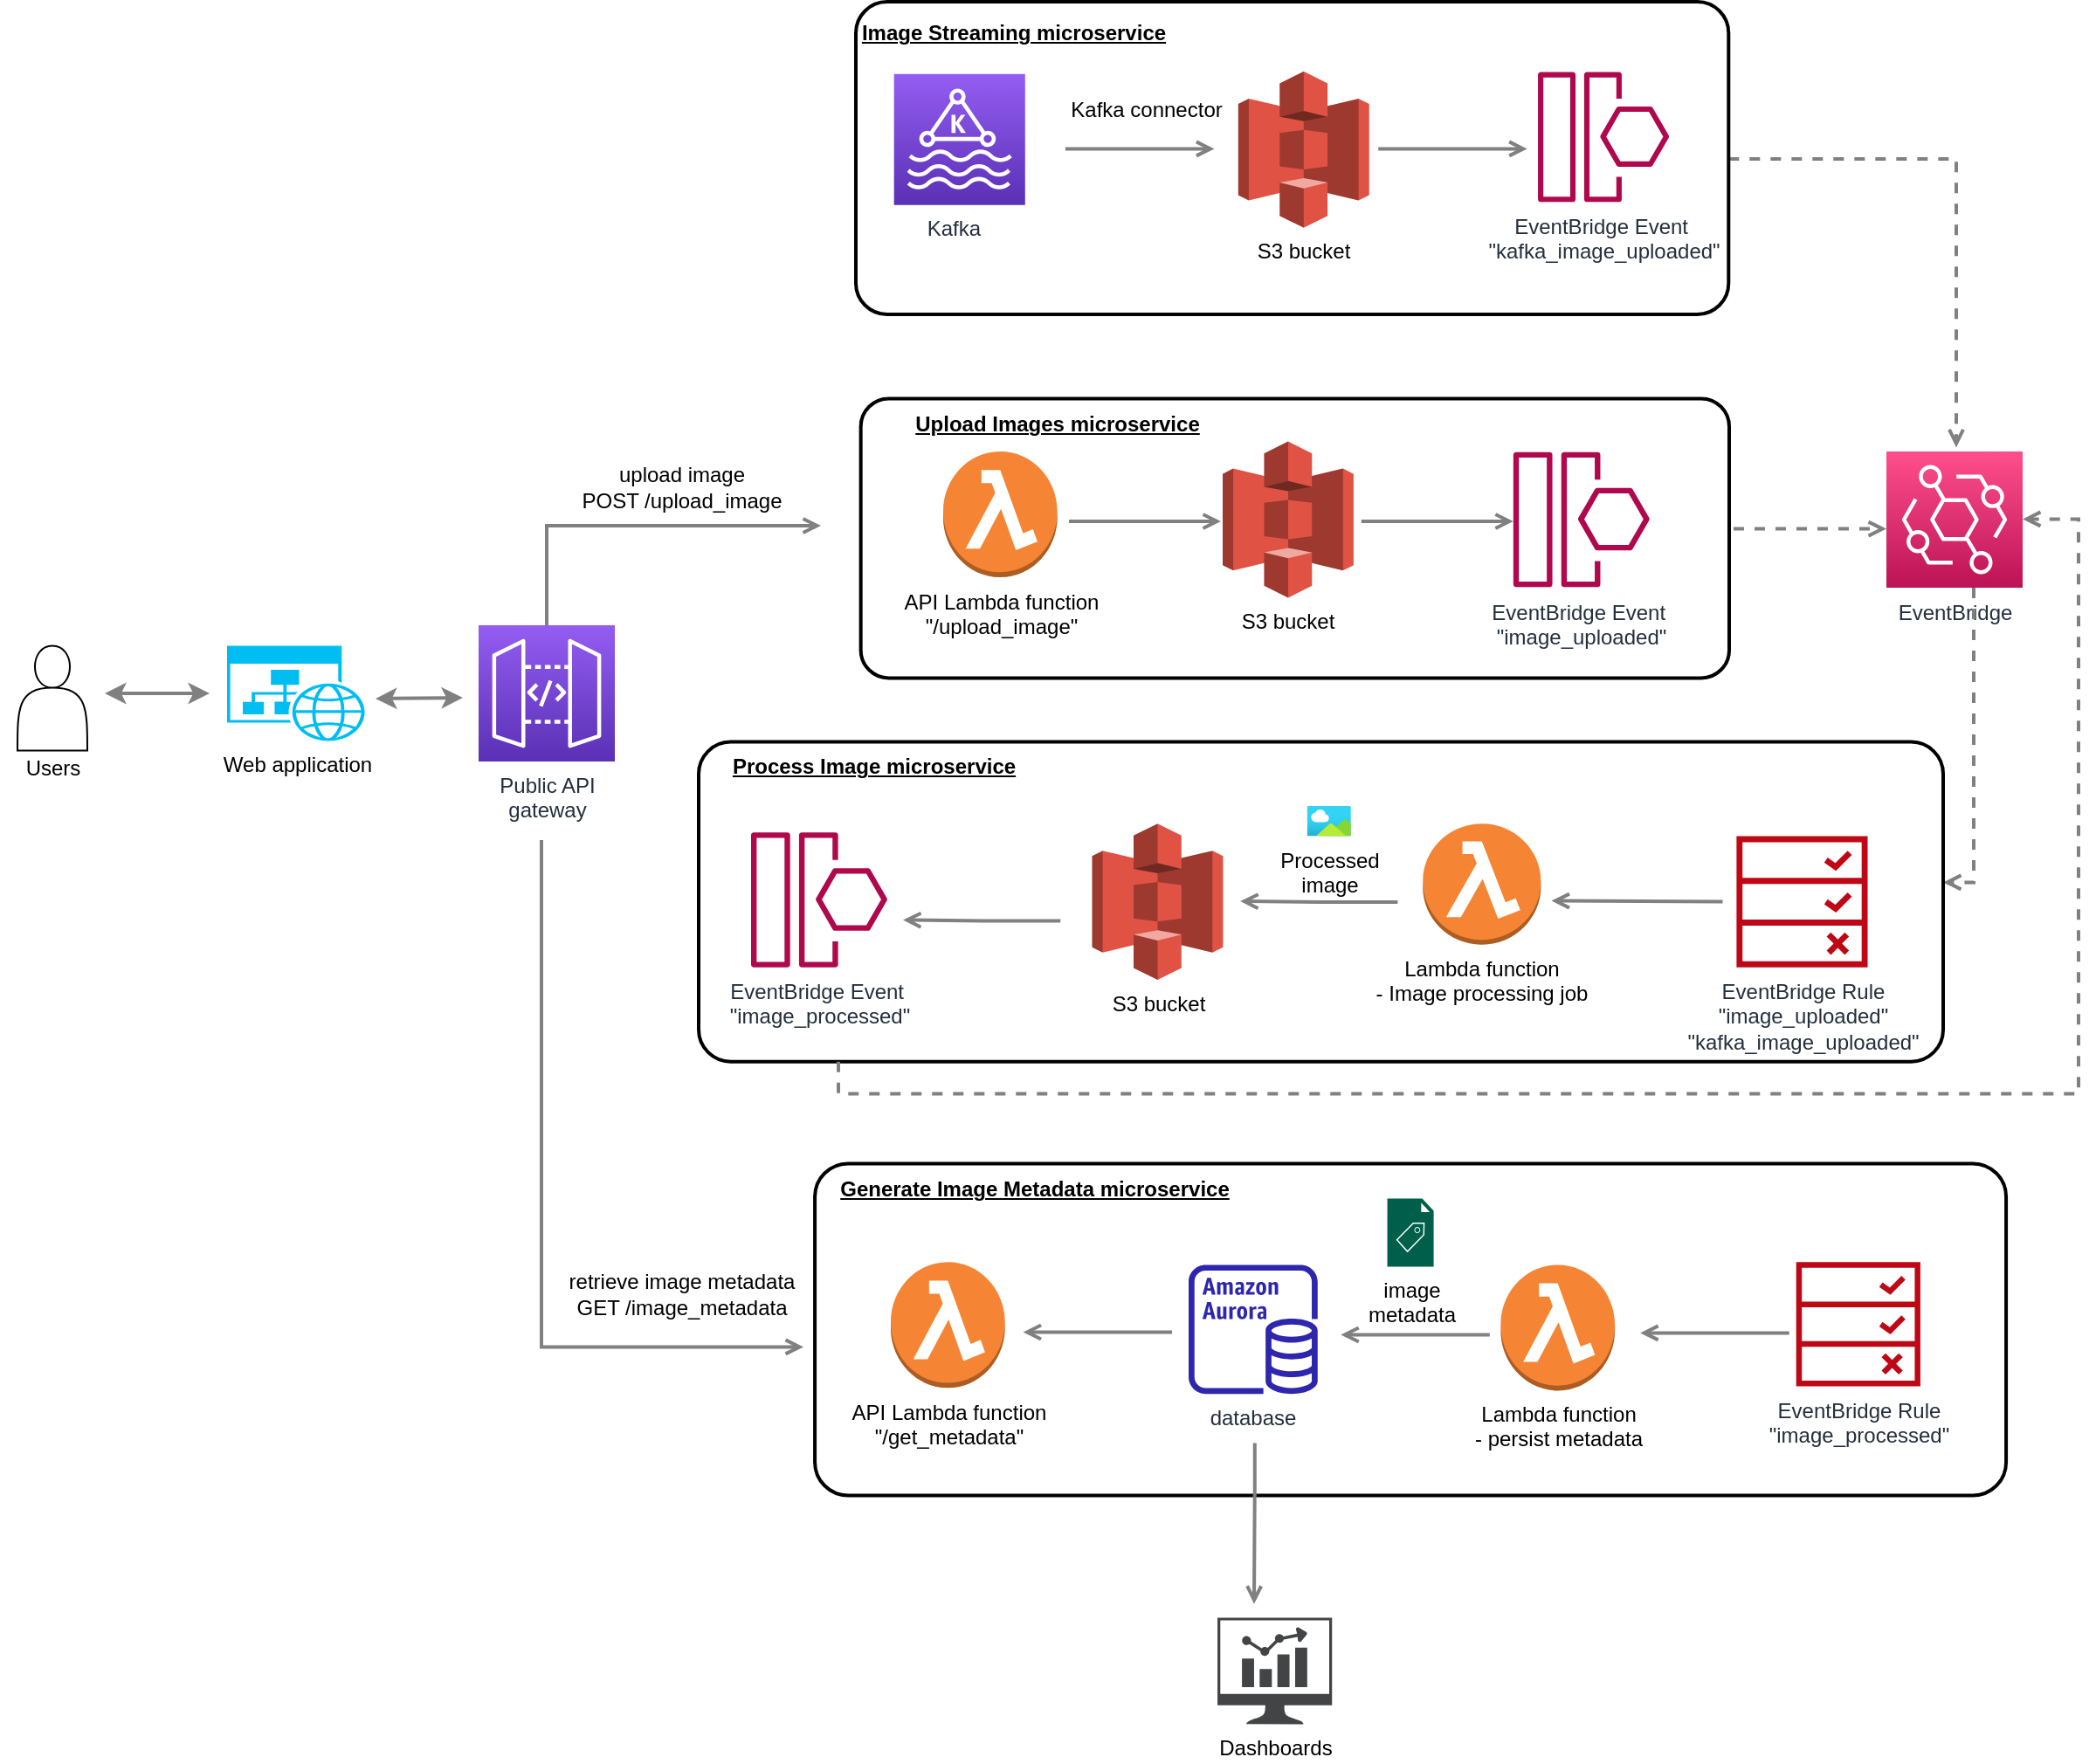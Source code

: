 <mxfile version="20.3.3" type="device"><diagram id="Ht1M8jgEwFfnCIfOTk4-" name="Page-1"><mxGraphModel dx="1809" dy="929" grid="1" gridSize="10" guides="1" tooltips="1" connect="1" arrows="1" fold="1" page="1" pageScale="1" pageWidth="1169" pageHeight="827" math="0" shadow="0"><root><mxCell id="0"/><mxCell id="1" parent="0"/><mxCell id="CTCkRZqmn6s19jPiayTr-5" value="Public API &lt;br&gt;gateway" style="sketch=0;points=[[0,0,0],[0.25,0,0],[0.5,0,0],[0.75,0,0],[1,0,0],[0,1,0],[0.25,1,0],[0.5,1,0],[0.75,1,0],[1,1,0],[0,0.25,0],[0,0.5,0],[0,0.75,0],[1,0.25,0],[1,0.5,0],[1,0.75,0]];outlineConnect=0;fontColor=#232F3E;gradientColor=#945DF2;gradientDirection=north;fillColor=#5A30B5;strokeColor=#ffffff;dashed=0;verticalLabelPosition=bottom;verticalAlign=top;align=center;html=1;fontSize=12;fontStyle=0;aspect=fixed;shape=mxgraph.aws4.resourceIcon;resIcon=mxgraph.aws4.api_gateway;" vertex="1" parent="1"><mxGeometry x="374" y="417" width="78" height="78" as="geometry"/></mxCell><mxCell id="CTCkRZqmn6s19jPiayTr-8" style="edgeStyle=orthogonalEdgeStyle;rounded=0;orthogonalLoop=1;jettySize=auto;html=1;startArrow=none;startFill=0;endArrow=open;endFill=0;strokeColor=#808080;strokeWidth=2;dashed=1;exitX=1.005;exitY=0.466;exitDx=0;exitDy=0;exitPerimeter=0;" edge="1" parent="1" source="CTCkRZqmn6s19jPiayTr-68" target="CTCkRZqmn6s19jPiayTr-94"><mxGeometry relative="1" as="geometry"><mxPoint x="1110.003" y="358.5" as="sourcePoint"/><mxPoint x="1215.01" y="358.5" as="targetPoint"/><Array as="points"><mxPoint x="1120" y="362.19"/><mxPoint x="1120" y="362.19"/></Array></mxGeometry></mxCell><mxCell id="CTCkRZqmn6s19jPiayTr-14" style="edgeStyle=orthogonalEdgeStyle;rounded=0;orthogonalLoop=1;jettySize=auto;html=1;startArrow=none;startFill=0;endArrow=open;endFill=0;strokeColor=#808080;strokeWidth=2;exitX=0.5;exitY=0;exitDx=0;exitDy=0;exitPerimeter=0;" edge="1" parent="1" source="CTCkRZqmn6s19jPiayTr-5"><mxGeometry relative="1" as="geometry"><mxPoint x="420" y="400" as="sourcePoint"/><mxPoint x="570" y="360" as="targetPoint"/><Array as="points"><mxPoint x="413" y="360"/></Array></mxGeometry></mxCell><mxCell id="CTCkRZqmn6s19jPiayTr-15" value="retrieve image metadata&lt;br&gt;GET /image_metadata" style="text;html=1;align=center;verticalAlign=middle;resizable=0;points=[];autosize=1;strokeColor=none;fillColor=none;" vertex="1" parent="1"><mxGeometry x="415" y="780" width="150" height="40" as="geometry"/></mxCell><mxCell id="CTCkRZqmn6s19jPiayTr-27" style="edgeStyle=orthogonalEdgeStyle;rounded=0;orthogonalLoop=1;jettySize=auto;html=1;startArrow=none;startFill=0;endArrow=open;endFill=0;strokeColor=#808080;strokeWidth=2;" edge="1" parent="1"><mxGeometry relative="1" as="geometry"><mxPoint x="410" y="540" as="sourcePoint"/><mxPoint x="560" y="830.19" as="targetPoint"/><Array as="points"><mxPoint x="410" y="830.19"/></Array></mxGeometry></mxCell><mxCell id="CTCkRZqmn6s19jPiayTr-32" value="Dashboards" style="sketch=0;pointerEvents=1;shadow=0;dashed=0;html=1;strokeColor=none;fillColor=#434445;aspect=fixed;labelPosition=center;verticalLabelPosition=bottom;verticalAlign=top;align=center;outlineConnect=0;shape=mxgraph.vvd.nsx_dashboard;" vertex="1" parent="1"><mxGeometry x="797.03" y="985.19" width="65.59" height="61" as="geometry"/></mxCell><mxCell id="CTCkRZqmn6s19jPiayTr-52" value="upload image&lt;br&gt;POST /upload_image" style="text;html=1;align=center;verticalAlign=middle;resizable=0;points=[];autosize=1;strokeColor=none;fillColor=none;" vertex="1" parent="1"><mxGeometry x="420" y="317.5" width="140" height="40" as="geometry"/></mxCell><mxCell id="CTCkRZqmn6s19jPiayTr-53" value="Web application" style="verticalLabelPosition=bottom;html=1;verticalAlign=top;align=center;strokeColor=none;fillColor=#00BEF2;shape=mxgraph.azure.website_generic;pointerEvents=1;" vertex="1" parent="1"><mxGeometry x="230" y="428.76" width="80" height="54.48" as="geometry"/></mxCell><mxCell id="CTCkRZqmn6s19jPiayTr-55" value="" style="group" vertex="1" connectable="0" parent="1"><mxGeometry x="100" y="428.76" width="60" height="85.65" as="geometry"/></mxCell><mxCell id="CTCkRZqmn6s19jPiayTr-1" value="" style="shape=actor;whiteSpace=wrap;html=1;" vertex="1" parent="CTCkRZqmn6s19jPiayTr-55"><mxGeometry x="10" width="40" height="60" as="geometry"/></mxCell><mxCell id="CTCkRZqmn6s19jPiayTr-26" value="Users" style="text;html=1;align=center;verticalAlign=middle;resizable=0;points=[];autosize=1;strokeColor=none;fillColor=none;" vertex="1" parent="CTCkRZqmn6s19jPiayTr-55"><mxGeometry x="5" y="55.65" width="50" height="30" as="geometry"/></mxCell><mxCell id="CTCkRZqmn6s19jPiayTr-92" value="" style="endArrow=classic;startArrow=classic;html=1;rounded=0;strokeColor=#808080;strokeWidth=2;fontColor=#000000;" edge="1" parent="1"><mxGeometry width="50" height="50" relative="1" as="geometry"><mxPoint x="160" y="456" as="sourcePoint"/><mxPoint x="220" y="456" as="targetPoint"/></mxGeometry></mxCell><mxCell id="CTCkRZqmn6s19jPiayTr-93" value="" style="endArrow=classic;startArrow=classic;html=1;rounded=0;strokeColor=#808080;strokeWidth=2;fontColor=#000000;" edge="1" parent="1"><mxGeometry width="50" height="50" relative="1" as="geometry"><mxPoint x="315" y="459" as="sourcePoint"/><mxPoint x="365" y="458.5" as="targetPoint"/></mxGeometry></mxCell><mxCell id="CTCkRZqmn6s19jPiayTr-94" value="EventBridge" style="sketch=0;points=[[0,0,0],[0.25,0,0],[0.5,0,0],[0.75,0,0],[1,0,0],[0,1,0],[0.25,1,0],[0.5,1,0],[0.75,1,0],[1,1,0],[0,0.25,0],[0,0.5,0],[0,0.75,0],[1,0.25,0],[1,0.5,0],[1,0.75,0]];outlineConnect=0;fontColor=#232F3E;gradientColor=#FF4F8B;gradientDirection=north;fillColor=#BC1356;strokeColor=#ffffff;dashed=0;verticalLabelPosition=bottom;verticalAlign=top;align=center;html=1;fontSize=12;fontStyle=0;aspect=fixed;shape=mxgraph.aws4.resourceIcon;resIcon=mxgraph.aws4.eventbridge;" vertex="1" parent="1"><mxGeometry x="1180" y="317.5" width="78" height="78" as="geometry"/></mxCell><mxCell id="CTCkRZqmn6s19jPiayTr-106" style="edgeStyle=orthogonalEdgeStyle;rounded=0;orthogonalLoop=1;jettySize=auto;html=1;startArrow=none;startFill=0;endArrow=open;endFill=0;strokeColor=#808080;strokeWidth=2;dashed=1;" edge="1" parent="1"><mxGeometry relative="1" as="geometry"><mxPoint x="1089.66" y="150" as="sourcePoint"/><mxPoint x="1220" y="315.19" as="targetPoint"/><Array as="points"><mxPoint x="1220" y="150.19"/><mxPoint x="1220" y="310.19"/></Array></mxGeometry></mxCell><mxCell id="CTCkRZqmn6s19jPiayTr-137" style="edgeStyle=orthogonalEdgeStyle;rounded=0;orthogonalLoop=1;jettySize=auto;html=1;startArrow=none;startFill=0;endArrow=open;endFill=0;strokeColor=#808080;strokeWidth=2;dashed=1;" edge="1" parent="1" source="CTCkRZqmn6s19jPiayTr-94" target="CTCkRZqmn6s19jPiayTr-128"><mxGeometry relative="1" as="geometry"><mxPoint x="1118" y="483.5" as="sourcePoint"/><mxPoint x="1220" y="564" as="targetPoint"/><Array as="points"><mxPoint x="1230" y="564.19"/></Array></mxGeometry></mxCell><mxCell id="CTCkRZqmn6s19jPiayTr-139" value="" style="group" vertex="1" connectable="0" parent="1"><mxGeometry x="579.996" y="60.003" width="499.663" height="178.981" as="geometry"/></mxCell><mxCell id="CTCkRZqmn6s19jPiayTr-103" value="&lt;u&gt;Image Streaming microservice&lt;/u&gt;" style="text;html=1;align=center;verticalAlign=middle;resizable=0;points=[];autosize=1;strokeColor=none;fillColor=none;fontStyle=1" vertex="1" parent="CTCkRZqmn6s19jPiayTr-139"><mxGeometry y="2.887" width="200" height="30" as="geometry"/></mxCell><mxCell id="CTCkRZqmn6s19jPiayTr-18" value="Kafka&amp;nbsp;&amp;nbsp;" style="sketch=0;points=[[0,0,0],[0.25,0,0],[0.5,0,0],[0.75,0,0],[1,0,0],[0,1,0],[0.25,1,0],[0.5,1,0],[0.75,1,0],[1,1,0],[0,0.25,0],[0,0.5,0],[0,0.75,0],[1,0.25,0],[1,0.5,0],[1,0.75,0]];outlineConnect=0;fontColor=#232F3E;gradientColor=#945DF2;gradientDirection=north;fillColor=#5A30B5;strokeColor=#ffffff;dashed=0;verticalLabelPosition=bottom;verticalAlign=top;align=center;html=1;fontSize=12;fontStyle=0;aspect=fixed;shape=mxgraph.aws4.resourceIcon;resIcon=mxgraph.aws4.managed_streaming_for_kafka;" vertex="1" parent="CTCkRZqmn6s19jPiayTr-139"><mxGeometry x="31.842" y="41.377" width="75.057" height="75.057" as="geometry"/></mxCell><mxCell id="CTCkRZqmn6s19jPiayTr-99" style="edgeStyle=orthogonalEdgeStyle;rounded=0;orthogonalLoop=1;jettySize=auto;html=1;startArrow=none;startFill=0;endArrow=open;endFill=0;strokeColor=#808080;strokeWidth=2;" edge="1" parent="CTCkRZqmn6s19jPiayTr-139"><mxGeometry relative="1" as="geometry"><mxPoint x="129.975" y="84.198" as="sourcePoint"/><mxPoint x="215.218" y="84.198" as="targetPoint"/></mxGeometry></mxCell><mxCell id="CTCkRZqmn6s19jPiayTr-100" value="S3 bucket" style="outlineConnect=0;dashed=0;verticalLabelPosition=bottom;verticalAlign=top;align=center;html=1;shape=mxgraph.aws3.s3;fillColor=#E05243;gradientColor=none;" vertex="1" parent="CTCkRZqmn6s19jPiayTr-139"><mxGeometry x="228.925" y="39.934" width="74.949" height="89.491" as="geometry"/></mxCell><mxCell id="CTCkRZqmn6s19jPiayTr-101" value="Kafka connector" style="text;html=1;align=center;verticalAlign=middle;resizable=0;points=[];autosize=1;strokeColor=none;fillColor=none;" vertex="1" parent="CTCkRZqmn6s19jPiayTr-139"><mxGeometry x="121.154" y="47.151" width="110" height="30" as="geometry"/></mxCell><mxCell id="CTCkRZqmn6s19jPiayTr-107" value="EventBridge Event&amp;nbsp;&lt;br&gt;&quot;kafka_image_uploaded&quot;" style="sketch=0;outlineConnect=0;fontColor=#232F3E;gradientColor=none;fillColor=#B0084D;strokeColor=none;dashed=0;verticalLabelPosition=bottom;verticalAlign=top;align=center;html=1;fontSize=12;fontStyle=0;aspect=fixed;pointerEvents=1;shape=mxgraph.aws4.event_resource;" vertex="1" parent="CTCkRZqmn6s19jPiayTr-139"><mxGeometry x="400.534" y="39.934" width="75.057" height="75.057" as="geometry"/></mxCell><mxCell id="CTCkRZqmn6s19jPiayTr-108" style="edgeStyle=orthogonalEdgeStyle;rounded=0;orthogonalLoop=1;jettySize=auto;html=1;startArrow=none;startFill=0;endArrow=open;endFill=0;strokeColor=#808080;strokeWidth=2;" edge="1" parent="CTCkRZqmn6s19jPiayTr-139"><mxGeometry relative="1" as="geometry"><mxPoint x="309.099" y="84.198" as="sourcePoint"/><mxPoint x="394.342" y="84.198" as="targetPoint"/></mxGeometry></mxCell><mxCell id="CTCkRZqmn6s19jPiayTr-102" value="" style="rounded=1;arcSize=10;dashed=0;fillColor=none;gradientColor=none;strokeWidth=2;" vertex="1" parent="CTCkRZqmn6s19jPiayTr-139"><mxGeometry x="10.001" y="8.882e-16" width="499.662" height="178.981" as="geometry"/></mxCell><mxCell id="CTCkRZqmn6s19jPiayTr-141" value="EventBridge Event&amp;nbsp;&lt;br&gt;&quot;image_processed&quot;" style="sketch=0;outlineConnect=0;fontColor=#232F3E;gradientColor=none;fillColor=#B0084D;strokeColor=none;dashed=0;verticalLabelPosition=bottom;verticalAlign=top;align=center;html=1;fontSize=12;fontStyle=0;aspect=fixed;pointerEvents=1;shape=mxgraph.aws4.event_resource;" vertex="1" parent="1"><mxGeometry x="530" y="535.24" width="78" height="78" as="geometry"/></mxCell><mxCell id="CTCkRZqmn6s19jPiayTr-148" style="edgeStyle=orthogonalEdgeStyle;rounded=0;orthogonalLoop=1;jettySize=auto;html=1;startArrow=none;startFill=0;endArrow=open;endFill=0;strokeColor=#808080;strokeWidth=2;" edge="1" parent="1"><mxGeometry relative="1" as="geometry"><mxPoint x="707.131" y="586.242" as="sourcePoint"/><mxPoint x="616.996" y="585.761" as="targetPoint"/><Array as="points"><mxPoint x="662.064" y="586.242"/></Array></mxGeometry></mxCell><mxCell id="CTCkRZqmn6s19jPiayTr-196" value="" style="group" vertex="1" connectable="0" parent="1"><mxGeometry x="500.002" y="483.242" width="712.51" height="200.003" as="geometry"/></mxCell><mxCell id="CTCkRZqmn6s19jPiayTr-127" value="&lt;u&gt;Process Image microservice&lt;/u&gt;" style="text;html=1;align=center;verticalAlign=middle;resizable=0;points=[];autosize=1;strokeColor=none;fillColor=none;fontStyle=1" vertex="1" parent="CTCkRZqmn6s19jPiayTr-196"><mxGeometry x="5.264" width="190" height="30" as="geometry"/></mxCell><mxCell id="CTCkRZqmn6s19jPiayTr-138" value="" style="group" vertex="1" connectable="0" parent="CTCkRZqmn6s19jPiayTr-196"><mxGeometry x="192.51" y="30.003" width="520.0" height="170" as="geometry"/></mxCell><mxCell id="CTCkRZqmn6s19jPiayTr-12" value="Lambda function&lt;br&gt;- Image processing job" style="outlineConnect=0;dashed=0;verticalLabelPosition=bottom;verticalAlign=top;align=center;html=1;shape=mxgraph.aws3.lambda_function;fillColor=#F58534;gradientColor=none;" vertex="1" parent="CTCkRZqmn6s19jPiayTr-138"><mxGeometry x="222.106" y="17.323" width="67.601" height="69.283" as="geometry"/></mxCell><mxCell id="CTCkRZqmn6s19jPiayTr-50" value="Processed &lt;br&gt;image" style="aspect=fixed;html=1;points=[];align=center;image;fontSize=12;image=img/lib/azure2/general/Image.svg;" vertex="1" parent="CTCkRZqmn6s19jPiayTr-138"><mxGeometry x="155.758" y="7.22" width="25.192" height="17.321" as="geometry"/></mxCell><mxCell id="CTCkRZqmn6s19jPiayTr-79" value="S3 bucket" style="outlineConnect=0;dashed=0;verticalLabelPosition=bottom;verticalAlign=top;align=center;html=1;shape=mxgraph.aws3.s3;fillColor=#E05243;gradientColor=none;" vertex="1" parent="CTCkRZqmn6s19jPiayTr-138"><mxGeometry x="32.76" y="17.324" width="74.949" height="89.491" as="geometry"/></mxCell><mxCell id="CTCkRZqmn6s19jPiayTr-130" style="edgeStyle=orthogonalEdgeStyle;rounded=0;orthogonalLoop=1;jettySize=auto;html=1;startArrow=none;startFill=0;endArrow=open;endFill=0;strokeColor=#808080;strokeWidth=2;" edge="1" parent="CTCkRZqmn6s19jPiayTr-138"><mxGeometry relative="1" as="geometry"><mxPoint x="385.897" y="61.999" as="sourcePoint"/><mxPoint x="295.762" y="61.518" as="targetPoint"/><Array as="points"><mxPoint x="393.735" y="61.518"/></Array></mxGeometry></mxCell><mxCell id="CTCkRZqmn6s19jPiayTr-131" value="EventBridge Rule&lt;br style=&quot;--tw-translate-x:0; --tw-translate-y:0; --tw-rotate:0; --tw-skew-x:0; --tw-skew-y:0; --tw-scale-x:1; --tw-scale-y:1; --tw-pan-x: ; --tw-pan-y: ; --tw-pinch-zoom: ; --tw-scroll-snap-strictness:proximity; --tw-ordinal: ; --tw-slashed-zero: ; --tw-numeric-figure: ; --tw-numeric-spacing: ; --tw-numeric-fraction: ; --tw-ring-inset: ; --tw-ring-offset-width:0px; --tw-ring-offset-color:#fff; --tw-ring-color:rgb(59 130 246 / 0.5); --tw-ring-offset-shadow:0 0 #0000; --tw-ring-shadow:0 0 #0000; --tw-shadow:0 0 #0000; --tw-shadow-colored:0 0 #0000; --tw-blur: ; --tw-brightness: ; --tw-contrast: ; --tw-grayscale: ; --tw-hue-rotate: ; --tw-invert: ; --tw-saturate: ; --tw-sepia: ; --tw-drop-shadow: ; --tw-backdrop-blur: ; --tw-backdrop-brightness: ; --tw-backdrop-contrast: ; --tw-backdrop-grayscale: ; --tw-backdrop-hue-rotate: ; --tw-backdrop-invert: ; --tw-backdrop-opacity: ; --tw-backdrop-saturate: ; --tw-backdrop-sepia: ;&quot;&gt;&quot;image_uploaded&quot;&lt;br&gt;&quot;kafka_image_uploaded&quot;" style="sketch=0;outlineConnect=0;fontColor=#232F3E;gradientColor=none;fillColor=#BF0816;strokeColor=none;dashed=0;verticalLabelPosition=bottom;verticalAlign=top;align=center;html=1;fontSize=12;fontStyle=0;aspect=fixed;pointerEvents=1;shape=mxgraph.aws4.waf_rule;" vertex="1" parent="CTCkRZqmn6s19jPiayTr-138"><mxGeometry x="401.689" y="24.538" width="75.057" height="75.057" as="geometry"/></mxCell><mxCell id="CTCkRZqmn6s19jPiayTr-133" style="edgeStyle=orthogonalEdgeStyle;rounded=0;orthogonalLoop=1;jettySize=auto;html=1;startArrow=none;startFill=0;endArrow=open;endFill=0;strokeColor=#808080;strokeWidth=2;" edge="1" parent="CTCkRZqmn6s19jPiayTr-138"><mxGeometry relative="1" as="geometry"><mxPoint x="207.7" y="62.217" as="sourcePoint"/><mxPoint x="117.565" y="61.736" as="targetPoint"/><Array as="points"><mxPoint x="162.632" y="62.217"/></Array></mxGeometry></mxCell><mxCell id="CTCkRZqmn6s19jPiayTr-128" value="" style="rounded=1;arcSize=10;dashed=0;fillColor=none;gradientColor=none;strokeWidth=2;" vertex="1" parent="CTCkRZqmn6s19jPiayTr-138"><mxGeometry x="-192.51" y="-29.45" width="712.51" height="183.04" as="geometry"/></mxCell><mxCell id="CTCkRZqmn6s19jPiayTr-121" value="" style="group" vertex="1" connectable="0" parent="1"><mxGeometry x="610" y="287.19" width="480" height="162" as="geometry"/></mxCell><mxCell id="CTCkRZqmn6s19jPiayTr-120" value="&lt;u&gt;Upload Images microservice&lt;/u&gt;" style="text;html=1;align=center;verticalAlign=middle;resizable=0;points=[];autosize=1;strokeColor=none;fillColor=none;fontStyle=1" vertex="1" parent="CTCkRZqmn6s19jPiayTr-121"><mxGeometry width="190" height="30" as="geometry"/></mxCell><mxCell id="CTCkRZqmn6s19jPiayTr-68" value="" style="rounded=1;arcSize=10;dashed=0;fillColor=none;gradientColor=none;strokeWidth=2;" vertex="1" parent="CTCkRZqmn6s19jPiayTr-121"><mxGeometry x="-17.17" width="497.17" height="160" as="geometry"/></mxCell><mxCell id="CTCkRZqmn6s19jPiayTr-152" style="edgeStyle=orthogonalEdgeStyle;rounded=0;orthogonalLoop=1;jettySize=auto;html=1;startArrow=none;startFill=0;endArrow=open;endFill=0;strokeColor=#808080;strokeWidth=2;dashed=1;" edge="1" parent="1" source="CTCkRZqmn6s19jPiayTr-128" target="CTCkRZqmn6s19jPiayTr-94"><mxGeometry relative="1" as="geometry"><mxPoint x="540" y="720" as="sourcePoint"/><mxPoint x="1390" y="707" as="targetPoint"/><Array as="points"><mxPoint x="580" y="685.19"/><mxPoint x="1290" y="685.19"/><mxPoint x="1290" y="356.19"/></Array></mxGeometry></mxCell><mxCell id="CTCkRZqmn6s19jPiayTr-164" value="" style="group" vertex="1" connectable="0" parent="1"><mxGeometry x="610" y="725.19" width="682" height="190" as="geometry"/></mxCell><mxCell id="CTCkRZqmn6s19jPiayTr-38" value="Lambda function&lt;br&gt;- persist metadata" style="outlineConnect=0;dashed=0;verticalLabelPosition=bottom;verticalAlign=top;align=center;html=1;shape=mxgraph.aws3.lambda_function;fillColor=#F58534;gradientColor=none;" vertex="1" parent="CTCkRZqmn6s19jPiayTr-164"><mxGeometry x="349.203" y="58" width="65.358" height="72" as="geometry"/></mxCell><mxCell id="CTCkRZqmn6s19jPiayTr-123" value="" style="group" vertex="1" connectable="0" parent="CTCkRZqmn6s19jPiayTr-164"><mxGeometry x="2.154e-13" width="682.0" height="190" as="geometry"/></mxCell><mxCell id="CTCkRZqmn6s19jPiayTr-124" value="&lt;u&gt;Generate Image Metadata microservice&lt;/u&gt;" style="text;html=1;align=center;verticalAlign=middle;resizable=0;points=[];autosize=1;strokeColor=none;fillColor=none;fontStyle=1" vertex="1" parent="CTCkRZqmn6s19jPiayTr-123"><mxGeometry x="-43.463" width="250" height="30" as="geometry"/></mxCell><mxCell id="CTCkRZqmn6s19jPiayTr-125" value="" style="rounded=1;arcSize=10;dashed=0;fillColor=none;gradientColor=none;strokeWidth=2;" vertex="1" parent="CTCkRZqmn6s19jPiayTr-123"><mxGeometry x="-43.467" width="681.999" height="190.0" as="geometry"/></mxCell><mxCell id="CTCkRZqmn6s19jPiayTr-10" value="image &lt;br&gt;metadata" style="sketch=0;pointerEvents=1;shadow=0;dashed=0;html=1;strokeColor=none;fillColor=#005F4B;labelPosition=center;verticalLabelPosition=bottom;verticalAlign=top;align=center;outlineConnect=0;shape=mxgraph.veeam2.metadata_file;" vertex="1" parent="CTCkRZqmn6s19jPiayTr-123"><mxGeometry x="284.271" y="20" width="26.522" height="39" as="geometry"/></mxCell><mxCell id="CTCkRZqmn6s19jPiayTr-23" style="edgeStyle=orthogonalEdgeStyle;rounded=0;orthogonalLoop=1;jettySize=auto;html=1;startArrow=none;startFill=0;endArrow=open;endFill=0;strokeColor=#808080;strokeWidth=2;" edge="1" parent="CTCkRZqmn6s19jPiayTr-123"><mxGeometry relative="1" as="geometry"><mxPoint x="208.389" y="160" as="sourcePoint"/><mxPoint x="208.0" y="252.15" as="targetPoint"/><Array as="points"><mxPoint x="208" y="182"/><mxPoint x="208" y="182"/></Array></mxGeometry></mxCell><mxCell id="CTCkRZqmn6s19jPiayTr-150" value="EventBridge Rule&lt;br style=&quot;--tw-translate-x:0; --tw-translate-y:0; --tw-rotate:0; --tw-skew-x:0; --tw-skew-y:0; --tw-scale-x:1; --tw-scale-y:1; --tw-pan-x: ; --tw-pan-y: ; --tw-pinch-zoom: ; --tw-scroll-snap-strictness:proximity; --tw-ordinal: ; --tw-slashed-zero: ; --tw-numeric-figure: ; --tw-numeric-spacing: ; --tw-numeric-fraction: ; --tw-ring-inset: ; --tw-ring-offset-width:0px; --tw-ring-offset-color:#fff; --tw-ring-color:rgb(59 130 246 / 0.5); --tw-ring-offset-shadow:0 0 #0000; --tw-ring-shadow:0 0 #0000; --tw-shadow:0 0 #0000; --tw-shadow-colored:0 0 #0000; --tw-blur: ; --tw-brightness: ; --tw-contrast: ; --tw-grayscale: ; --tw-hue-rotate: ; --tw-invert: ; --tw-saturate: ; --tw-sepia: ; --tw-drop-shadow: ; --tw-backdrop-blur: ; --tw-backdrop-brightness: ; --tw-backdrop-contrast: ; --tw-backdrop-grayscale: ; --tw-backdrop-hue-rotate: ; --tw-backdrop-invert: ; --tw-backdrop-opacity: ; --tw-backdrop-saturate: ; --tw-backdrop-sepia: ;&quot;&gt;&quot;image_processed&quot;" style="sketch=0;outlineConnect=0;fontColor=#232F3E;gradientColor=none;fillColor=#BF0816;strokeColor=none;dashed=0;verticalLabelPosition=bottom;verticalAlign=top;align=center;html=1;fontSize=12;fontStyle=0;aspect=fixed;pointerEvents=1;shape=mxgraph.aws4.waf_rule;" vertex="1" parent="CTCkRZqmn6s19jPiayTr-164"><mxGeometry x="518.359" y="56.473" width="71.095" height="71.095" as="geometry"/></mxCell><mxCell id="CTCkRZqmn6s19jPiayTr-158" style="edgeStyle=orthogonalEdgeStyle;rounded=0;orthogonalLoop=1;jettySize=auto;html=1;startArrow=none;startFill=0;endArrow=open;endFill=0;strokeColor=#808080;strokeWidth=2;" edge="1" parent="CTCkRZqmn6s19jPiayTr-164"><mxGeometry relative="1" as="geometry"><mxPoint x="514.342" y="97" as="sourcePoint"/><mxPoint x="429.092" y="97" as="targetPoint"/><Array as="points"><mxPoint x="504.869" y="97"/><mxPoint x="438.564" y="97"/></Array></mxGeometry></mxCell><mxCell id="CTCkRZqmn6s19jPiayTr-159" style="edgeStyle=orthogonalEdgeStyle;rounded=0;orthogonalLoop=1;jettySize=auto;html=1;startArrow=none;startFill=0;endArrow=open;endFill=0;strokeColor=#808080;strokeWidth=2;" edge="1" parent="CTCkRZqmn6s19jPiayTr-164"><mxGeometry relative="1" as="geometry"><mxPoint x="342.894" y="98.03" as="sourcePoint"/><mxPoint x="257.644" y="98.03" as="targetPoint"/><Array as="points"><mxPoint x="333.422" y="98.03"/><mxPoint x="267.117" y="98.03"/></Array></mxGeometry></mxCell><mxCell id="CTCkRZqmn6s19jPiayTr-161" value="database" style="sketch=0;outlineConnect=0;fontColor=#232F3E;gradientColor=none;fillColor=#2E27AD;strokeColor=none;dashed=0;verticalLabelPosition=bottom;verticalAlign=top;align=center;html=1;fontSize=12;fontStyle=0;aspect=fixed;pointerEvents=1;shape=mxgraph.aws4.aurora_instance;" vertex="1" parent="CTCkRZqmn6s19jPiayTr-164"><mxGeometry x="170.5" y="58" width="73.883" height="73.883" as="geometry"/></mxCell><mxCell id="CTCkRZqmn6s19jPiayTr-162" value="API Lambda function&lt;br style=&quot;--tw-translate-x:0; --tw-translate-y:0; --tw-rotate:0; --tw-skew-x:0; --tw-skew-y:0; --tw-scale-x:1; --tw-scale-y:1; --tw-pan-x: ; --tw-pan-y: ; --tw-pinch-zoom: ; --tw-scroll-snap-strictness:proximity; --tw-ordinal: ; --tw-slashed-zero: ; --tw-numeric-figure: ; --tw-numeric-spacing: ; --tw-numeric-fraction: ; --tw-ring-inset: ; --tw-ring-offset-width:0px; --tw-ring-offset-color:#fff; --tw-ring-color:rgb(59 130 246 / 0.5); --tw-ring-offset-shadow:0 0 #0000; --tw-ring-shadow:0 0 #0000; --tw-shadow:0 0 #0000; --tw-shadow-colored:0 0 #0000; --tw-blur: ; --tw-brightness: ; --tw-contrast: ; --tw-grayscale: ; --tw-hue-rotate: ; --tw-invert: ; --tw-saturate: ; --tw-sepia: ; --tw-drop-shadow: ; --tw-backdrop-blur: ; --tw-backdrop-brightness: ; --tw-backdrop-contrast: ; --tw-backdrop-grayscale: ; --tw-backdrop-hue-rotate: ; --tw-backdrop-invert: ; --tw-backdrop-opacity: ; --tw-backdrop-saturate: ; --tw-backdrop-sepia: ;&quot;&gt;&quot;/get_metadata&quot;" style="outlineConnect=0;dashed=0;verticalLabelPosition=bottom;verticalAlign=top;align=center;html=1;shape=mxgraph.aws3.lambda_function;fillColor=#F58534;gradientColor=none;" vertex="1" parent="CTCkRZqmn6s19jPiayTr-164"><mxGeometry y="56.47" width="65.358" height="72" as="geometry"/></mxCell><mxCell id="CTCkRZqmn6s19jPiayTr-163" style="edgeStyle=orthogonalEdgeStyle;rounded=0;orthogonalLoop=1;jettySize=auto;html=1;startArrow=none;startFill=0;endArrow=open;endFill=0;strokeColor=#808080;strokeWidth=2;" edge="1" parent="CTCkRZqmn6s19jPiayTr-164"><mxGeometry relative="1" as="geometry"><mxPoint x="161.028" y="96.53" as="sourcePoint"/><mxPoint x="75.778" y="96.53" as="targetPoint"/><Array as="points"><mxPoint x="151.556" y="96.53"/><mxPoint x="85.25" y="96.53"/></Array></mxGeometry></mxCell><mxCell id="CTCkRZqmn6s19jPiayTr-219" value="" style="group" vertex="1" connectable="0" parent="1"><mxGeometry x="640" y="311.757" width="404.41" height="89.491" as="geometry"/></mxCell><mxCell id="CTCkRZqmn6s19jPiayTr-96" value="EventBridge Event&amp;nbsp;&lt;br&gt;&quot;image_uploaded&quot;" style="sketch=0;outlineConnect=0;fontColor=#232F3E;gradientColor=none;fillColor=#B0084D;strokeColor=none;dashed=0;verticalLabelPosition=bottom;verticalAlign=top;align=center;html=1;fontSize=12;fontStyle=0;aspect=fixed;pointerEvents=1;shape=mxgraph.aws4.event_resource;" vertex="1" parent="CTCkRZqmn6s19jPiayTr-219"><mxGeometry x="326.41" y="5.743" width="78" height="78" as="geometry"/></mxCell><mxCell id="CTCkRZqmn6s19jPiayTr-97" style="edgeStyle=orthogonalEdgeStyle;rounded=0;orthogonalLoop=1;jettySize=auto;html=1;startArrow=none;startFill=0;endArrow=open;endFill=0;strokeColor=#808080;strokeWidth=2;" edge="1" parent="CTCkRZqmn6s19jPiayTr-219"><mxGeometry relative="1" as="geometry"><mxPoint x="71.993" y="45.743" as="sourcePoint"/><mxPoint x="159" y="45.743" as="targetPoint"/></mxGeometry></mxCell><mxCell id="CTCkRZqmn6s19jPiayTr-199" value="API Lambda function&lt;br style=&quot;--tw-translate-x:0; --tw-translate-y:0; --tw-rotate:0; --tw-skew-x:0; --tw-skew-y:0; --tw-scale-x:1; --tw-scale-y:1; --tw-pan-x: ; --tw-pan-y: ; --tw-pinch-zoom: ; --tw-scroll-snap-strictness:proximity; --tw-ordinal: ; --tw-slashed-zero: ; --tw-numeric-figure: ; --tw-numeric-spacing: ; --tw-numeric-fraction: ; --tw-ring-inset: ; --tw-ring-offset-width:0px; --tw-ring-offset-color:#fff; --tw-ring-color:rgb(59 130 246 / 0.5); --tw-ring-offset-shadow:0 0 #0000; --tw-ring-shadow:0 0 #0000; --tw-shadow:0 0 #0000; --tw-shadow-colored:0 0 #0000; --tw-blur: ; --tw-brightness: ; --tw-contrast: ; --tw-grayscale: ; --tw-hue-rotate: ; --tw-invert: ; --tw-saturate: ; --tw-sepia: ; --tw-drop-shadow: ; --tw-backdrop-blur: ; --tw-backdrop-brightness: ; --tw-backdrop-contrast: ; --tw-backdrop-grayscale: ; --tw-backdrop-hue-rotate: ; --tw-backdrop-invert: ; --tw-backdrop-opacity: ; --tw-backdrop-saturate: ; --tw-backdrop-sepia: ;&quot;&gt;&quot;/upload_image&quot;" style="outlineConnect=0;dashed=0;verticalLabelPosition=bottom;verticalAlign=top;align=center;html=1;shape=mxgraph.aws3.lambda_function;fillColor=#F58534;gradientColor=none;" vertex="1" parent="CTCkRZqmn6s19jPiayTr-219"><mxGeometry y="5.743" width="65.358" height="72" as="geometry"/></mxCell><mxCell id="CTCkRZqmn6s19jPiayTr-201" value="S3 bucket" style="outlineConnect=0;dashed=0;verticalLabelPosition=bottom;verticalAlign=top;align=center;html=1;shape=mxgraph.aws3.s3;fillColor=#E05243;gradientColor=none;" vertex="1" parent="CTCkRZqmn6s19jPiayTr-219"><mxGeometry x="160.001" width="74.949" height="89.491" as="geometry"/></mxCell><mxCell id="CTCkRZqmn6s19jPiayTr-202" style="edgeStyle=orthogonalEdgeStyle;rounded=0;orthogonalLoop=1;jettySize=auto;html=1;startArrow=none;startFill=0;endArrow=open;endFill=0;strokeColor=#808080;strokeWidth=2;" edge="1" parent="CTCkRZqmn6s19jPiayTr-219"><mxGeometry relative="1" as="geometry"><mxPoint x="239.403" y="45.743" as="sourcePoint"/><mxPoint x="326.41" y="45.743" as="targetPoint"/></mxGeometry></mxCell></root></mxGraphModel></diagram></mxfile>